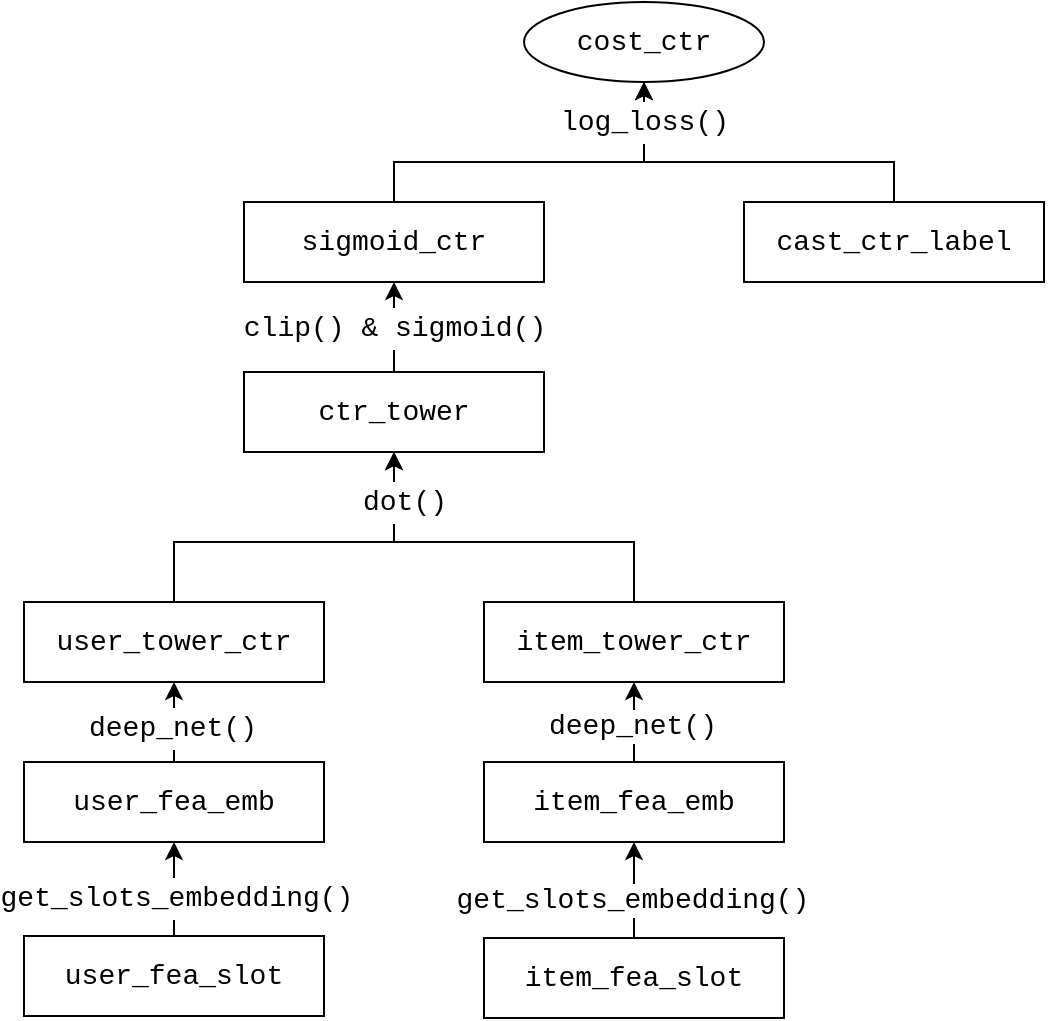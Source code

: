 <mxfile version="24.7.17">
  <diagram name="第 1 页" id="fntonmhhVKKyQZOpuxor">
    <mxGraphModel dx="2074" dy="1155" grid="1" gridSize="10" guides="1" tooltips="1" connect="1" arrows="1" fold="1" page="1" pageScale="1" pageWidth="1169" pageHeight="827" math="0" shadow="0">
      <root>
        <mxCell id="0" />
        <mxCell id="1" parent="0" />
        <mxCell id="Y1tjWxCr-YY4MG98k3lD-18" style="edgeStyle=orthogonalEdgeStyle;rounded=0;orthogonalLoop=1;jettySize=auto;html=1;entryX=0.5;entryY=1;entryDx=0;entryDy=0;" edge="1" parent="1" source="Y1tjWxCr-YY4MG98k3lD-1" target="Y1tjWxCr-YY4MG98k3lD-17">
          <mxGeometry relative="1" as="geometry">
            <Array as="points">
              <mxPoint x="325" y="430" />
              <mxPoint x="435" y="430" />
            </Array>
          </mxGeometry>
        </mxCell>
        <mxCell id="Y1tjWxCr-YY4MG98k3lD-1" value="&lt;div style=&quot;background-color: rgb(255, 255, 255); font-family: &amp;quot;Fira Code&amp;quot;, Menlo, Monaco, &amp;quot;Courier New&amp;quot;, monospace; font-size: 14px; line-height: 21px; white-space: pre;&quot;&gt;&lt;div style=&quot;line-height: 21px;&quot;&gt;&lt;div style=&quot;line-height: 21px;&quot;&gt;user_tower_ctr&lt;/div&gt;&lt;/div&gt;&lt;/div&gt;" style="rounded=0;whiteSpace=wrap;html=1;" vertex="1" parent="1">
          <mxGeometry x="250" y="460" width="150" height="40" as="geometry" />
        </mxCell>
        <mxCell id="Y1tjWxCr-YY4MG98k3lD-7" style="edgeStyle=orthogonalEdgeStyle;rounded=0;orthogonalLoop=1;jettySize=auto;html=1;" edge="1" parent="1" source="Y1tjWxCr-YY4MG98k3lD-2" target="Y1tjWxCr-YY4MG98k3lD-4">
          <mxGeometry relative="1" as="geometry" />
        </mxCell>
        <mxCell id="Y1tjWxCr-YY4MG98k3lD-9" value="&lt;div style=&quot;font-family: &amp;quot;Fira Code&amp;quot;, Menlo, Monaco, &amp;quot;Courier New&amp;quot;, monospace; font-size: 14px; line-height: 21px; white-space-collapse: preserve;&quot;&gt;get_slots_embedding()&lt;/div&gt;" style="edgeLabel;html=1;align=center;verticalAlign=middle;resizable=0;points=[];" vertex="1" connectable="0" parent="Y1tjWxCr-YY4MG98k3lD-7">
          <mxGeometry x="0.4" y="-1" relative="1" as="geometry">
            <mxPoint y="14" as="offset" />
          </mxGeometry>
        </mxCell>
        <mxCell id="Y1tjWxCr-YY4MG98k3lD-2" value="&lt;div style=&quot;background-color: rgb(255, 255, 255); font-family: &amp;quot;Fira Code&amp;quot;, Menlo, Monaco, &amp;quot;Courier New&amp;quot;, monospace; font-size: 14px; line-height: 21px; white-space: pre;&quot;&gt;user_fea_slot&lt;/div&gt;" style="rounded=0;whiteSpace=wrap;html=1;" vertex="1" parent="1">
          <mxGeometry x="250" y="627" width="150" height="40" as="geometry" />
        </mxCell>
        <mxCell id="Y1tjWxCr-YY4MG98k3lD-8" style="edgeStyle=orthogonalEdgeStyle;rounded=0;orthogonalLoop=1;jettySize=auto;html=1;entryX=0.5;entryY=1;entryDx=0;entryDy=0;" edge="1" parent="1" source="Y1tjWxCr-YY4MG98k3lD-3" target="Y1tjWxCr-YY4MG98k3lD-5">
          <mxGeometry relative="1" as="geometry" />
        </mxCell>
        <mxCell id="Y1tjWxCr-YY4MG98k3lD-10" value="&lt;span style=&quot;font-family: &amp;quot;Fira Code&amp;quot;, Menlo, Monaco, &amp;quot;Courier New&amp;quot;, monospace; font-size: 14px; white-space-collapse: preserve;&quot;&gt;get_slots_embedding()&lt;/span&gt;" style="edgeLabel;html=1;align=center;verticalAlign=middle;resizable=0;points=[];" vertex="1" connectable="0" parent="Y1tjWxCr-YY4MG98k3lD-8">
          <mxGeometry x="-0.208" y="1" relative="1" as="geometry">
            <mxPoint as="offset" />
          </mxGeometry>
        </mxCell>
        <mxCell id="Y1tjWxCr-YY4MG98k3lD-3" value="&lt;div style=&quot;background-color: rgb(255, 255, 255); font-family: &amp;quot;Fira Code&amp;quot;, Menlo, Monaco, &amp;quot;Courier New&amp;quot;, monospace; font-size: 14px; line-height: 21px; white-space: pre;&quot;&gt;&lt;div style=&quot;line-height: 21px;&quot;&gt;item_fea_slot&lt;/div&gt;&lt;/div&gt;" style="rounded=0;whiteSpace=wrap;html=1;" vertex="1" parent="1">
          <mxGeometry x="480" y="628" width="150" height="40" as="geometry" />
        </mxCell>
        <mxCell id="Y1tjWxCr-YY4MG98k3lD-13" style="edgeStyle=orthogonalEdgeStyle;rounded=0;orthogonalLoop=1;jettySize=auto;html=1;" edge="1" parent="1" source="Y1tjWxCr-YY4MG98k3lD-4" target="Y1tjWxCr-YY4MG98k3lD-1">
          <mxGeometry relative="1" as="geometry" />
        </mxCell>
        <mxCell id="Y1tjWxCr-YY4MG98k3lD-14" value="&lt;div style=&quot;font-family: &amp;quot;Fira Code&amp;quot;, Menlo, Monaco, &amp;quot;Courier New&amp;quot;, monospace; font-size: 14px; line-height: 21px; white-space-collapse: preserve;&quot;&gt;deep_net()&lt;/div&gt;" style="edgeLabel;html=1;align=center;verticalAlign=middle;resizable=0;points=[];" vertex="1" connectable="0" parent="Y1tjWxCr-YY4MG98k3lD-13">
          <mxGeometry x="-0.4" y="1" relative="1" as="geometry">
            <mxPoint y="-5" as="offset" />
          </mxGeometry>
        </mxCell>
        <mxCell id="Y1tjWxCr-YY4MG98k3lD-4" value="&lt;div style=&quot;background-color: rgb(255, 255, 255); font-family: &amp;quot;Fira Code&amp;quot;, Menlo, Monaco, &amp;quot;Courier New&amp;quot;, monospace; font-size: 14px; line-height: 21px; white-space: pre;&quot;&gt;&lt;div style=&quot;line-height: 21px;&quot;&gt;user_fea_emb&lt;/div&gt;&lt;/div&gt;" style="rounded=0;whiteSpace=wrap;html=1;" vertex="1" parent="1">
          <mxGeometry x="250" y="540" width="150" height="40" as="geometry" />
        </mxCell>
        <mxCell id="Y1tjWxCr-YY4MG98k3lD-15" style="edgeStyle=orthogonalEdgeStyle;rounded=0;orthogonalLoop=1;jettySize=auto;html=1;" edge="1" parent="1" source="Y1tjWxCr-YY4MG98k3lD-5" target="Y1tjWxCr-YY4MG98k3lD-11">
          <mxGeometry relative="1" as="geometry" />
        </mxCell>
        <mxCell id="Y1tjWxCr-YY4MG98k3lD-16" value="&lt;span style=&quot;font-family: &amp;quot;Fira Code&amp;quot;, Menlo, Monaco, &amp;quot;Courier New&amp;quot;, monospace; font-size: 14px; white-space-collapse: preserve;&quot;&gt;deep_net()&lt;/span&gt;" style="edgeLabel;html=1;align=center;verticalAlign=middle;resizable=0;points=[];" vertex="1" connectable="0" parent="Y1tjWxCr-YY4MG98k3lD-15">
          <mxGeometry x="-0.35" y="1" relative="1" as="geometry">
            <mxPoint y="-5" as="offset" />
          </mxGeometry>
        </mxCell>
        <mxCell id="Y1tjWxCr-YY4MG98k3lD-5" value="&lt;div style=&quot;background-color: rgb(255, 255, 255); font-family: &amp;quot;Fira Code&amp;quot;, Menlo, Monaco, &amp;quot;Courier New&amp;quot;, monospace; font-size: 14px; line-height: 21px; white-space: pre;&quot;&gt;&lt;div style=&quot;line-height: 21px;&quot;&gt;&lt;div style=&quot;line-height: 21px;&quot;&gt;item_fea_emb&lt;/div&gt;&lt;/div&gt;&lt;/div&gt;" style="rounded=0;whiteSpace=wrap;html=1;" vertex="1" parent="1">
          <mxGeometry x="480" y="540" width="150" height="40" as="geometry" />
        </mxCell>
        <mxCell id="Y1tjWxCr-YY4MG98k3lD-19" value="&lt;div style=&quot;font-family: &amp;quot;Fira Code&amp;quot;, Menlo, Monaco, &amp;quot;Courier New&amp;quot;, monospace; font-size: 14px; line-height: 21px; white-space-collapse: preserve;&quot;&gt;dot()&lt;/div&gt;" style="edgeStyle=orthogonalEdgeStyle;rounded=0;orthogonalLoop=1;jettySize=auto;html=1;" edge="1" parent="1" source="Y1tjWxCr-YY4MG98k3lD-11" target="Y1tjWxCr-YY4MG98k3lD-17">
          <mxGeometry x="0.744" y="-5" relative="1" as="geometry">
            <Array as="points">
              <mxPoint x="555" y="430" />
              <mxPoint x="435" y="430" />
            </Array>
            <mxPoint as="offset" />
          </mxGeometry>
        </mxCell>
        <mxCell id="Y1tjWxCr-YY4MG98k3lD-11" value="&lt;div style=&quot;background-color: rgb(255, 255, 255); font-family: &amp;quot;Fira Code&amp;quot;, Menlo, Monaco, &amp;quot;Courier New&amp;quot;, monospace; font-size: 14px; line-height: 21px; white-space: pre;&quot;&gt;&lt;div style=&quot;line-height: 21px;&quot;&gt;&lt;div style=&quot;line-height: 21px;&quot;&gt;&lt;div style=&quot;line-height: 21px;&quot;&gt;item_tower_ctr&lt;/div&gt;&lt;/div&gt;&lt;/div&gt;&lt;/div&gt;" style="rounded=0;whiteSpace=wrap;html=1;" vertex="1" parent="1">
          <mxGeometry x="480" y="460" width="150" height="40" as="geometry" />
        </mxCell>
        <mxCell id="Y1tjWxCr-YY4MG98k3lD-22" value="&lt;div style=&quot;font-family: &amp;quot;Fira Code&amp;quot;, Menlo, Monaco, &amp;quot;Courier New&amp;quot;, monospace; font-size: 14px; line-height: 21px; white-space-collapse: preserve;&quot;&gt;clip() &amp;amp; sigmoid()&lt;/div&gt;" style="edgeStyle=orthogonalEdgeStyle;rounded=0;orthogonalLoop=1;jettySize=auto;html=1;" edge="1" parent="1" source="Y1tjWxCr-YY4MG98k3lD-17" target="Y1tjWxCr-YY4MG98k3lD-21">
          <mxGeometry relative="1" as="geometry" />
        </mxCell>
        <mxCell id="Y1tjWxCr-YY4MG98k3lD-17" value="&lt;div style=&quot;background-color: rgb(255, 255, 255); font-family: &amp;quot;Fira Code&amp;quot;, Menlo, Monaco, &amp;quot;Courier New&amp;quot;, monospace; font-size: 14px; line-height: 21px; white-space: pre;&quot;&gt;&lt;div style=&quot;line-height: 21px;&quot;&gt;&lt;div style=&quot;line-height: 21px;&quot;&gt;&lt;div style=&quot;line-height: 21px;&quot;&gt;ctr_tower&lt;/div&gt;&lt;/div&gt;&lt;/div&gt;&lt;/div&gt;" style="rounded=0;whiteSpace=wrap;html=1;" vertex="1" parent="1">
          <mxGeometry x="360" y="345" width="150" height="40" as="geometry" />
        </mxCell>
        <mxCell id="Y1tjWxCr-YY4MG98k3lD-24" style="edgeStyle=orthogonalEdgeStyle;rounded=0;orthogonalLoop=1;jettySize=auto;html=1;" edge="1" parent="1" source="Y1tjWxCr-YY4MG98k3lD-21" target="Y1tjWxCr-YY4MG98k3lD-23">
          <mxGeometry relative="1" as="geometry">
            <Array as="points">
              <mxPoint x="435" y="240" />
              <mxPoint x="560" y="240" />
            </Array>
          </mxGeometry>
        </mxCell>
        <mxCell id="Y1tjWxCr-YY4MG98k3lD-21" value="&lt;meta charset=&quot;utf-8&quot;&gt;&lt;div style=&quot;color: #000000;background-color: #ffffff;font-family: &#39;Fira Code&#39;, Menlo, Monaco, &#39;Courier New&#39;, monospace;font-weight: normal;font-size: 14px;line-height: 21px;white-space: pre;&quot;&gt;&lt;div&gt;&lt;span style=&quot;color: #000000;&quot;&gt;sigmoid_ctr&lt;/span&gt;&lt;/div&gt;&lt;/div&gt;" style="rounded=0;whiteSpace=wrap;html=1;" vertex="1" parent="1">
          <mxGeometry x="360" y="260" width="150" height="40" as="geometry" />
        </mxCell>
        <mxCell id="Y1tjWxCr-YY4MG98k3lD-23" value="&lt;div style=&quot;background-color: rgb(255, 255, 255); font-family: &amp;quot;Fira Code&amp;quot;, Menlo, Monaco, &amp;quot;Courier New&amp;quot;, monospace; font-size: 14px; line-height: 21px; white-space: pre;&quot;&gt;&lt;div style=&quot;line-height: 21px;&quot;&gt;cost_ctr&lt;/div&gt;&lt;/div&gt;" style="ellipse;whiteSpace=wrap;html=1;" vertex="1" parent="1">
          <mxGeometry x="500" y="160" width="120" height="40" as="geometry" />
        </mxCell>
        <mxCell id="Y1tjWxCr-YY4MG98k3lD-26" style="edgeStyle=orthogonalEdgeStyle;rounded=0;orthogonalLoop=1;jettySize=auto;html=1;" edge="1" parent="1" source="Y1tjWxCr-YY4MG98k3lD-25" target="Y1tjWxCr-YY4MG98k3lD-23">
          <mxGeometry relative="1" as="geometry">
            <Array as="points">
              <mxPoint x="685" y="240" />
              <mxPoint x="560" y="240" />
            </Array>
          </mxGeometry>
        </mxCell>
        <mxCell id="Y1tjWxCr-YY4MG98k3lD-27" value="&lt;div style=&quot;font-family: &amp;quot;Fira Code&amp;quot;, Menlo, Monaco, &amp;quot;Courier New&amp;quot;, monospace; font-size: 14px; line-height: 21px; white-space-collapse: preserve;&quot;&gt;log_loss()&lt;/div&gt;" style="edgeLabel;html=1;align=center;verticalAlign=middle;resizable=0;points=[];" vertex="1" connectable="0" parent="Y1tjWxCr-YY4MG98k3lD-26">
          <mxGeometry x="0.827" relative="1" as="geometry">
            <mxPoint y="4" as="offset" />
          </mxGeometry>
        </mxCell>
        <mxCell id="Y1tjWxCr-YY4MG98k3lD-25" value="&lt;div style=&quot;color: #000000;background-color: #ffffff;font-family: &#39;Fira Code&#39;, Menlo, Monaco, &#39;Courier New&#39;, monospace;font-weight: normal;font-size: 14px;line-height: 21px;white-space: pre;&quot;&gt;&lt;div style=&quot;line-height: 21px;&quot;&gt;cast_ctr_label&lt;/div&gt;&lt;/div&gt;" style="rounded=0;whiteSpace=wrap;html=1;" vertex="1" parent="1">
          <mxGeometry x="610" y="260" width="150" height="40" as="geometry" />
        </mxCell>
      </root>
    </mxGraphModel>
  </diagram>
</mxfile>
